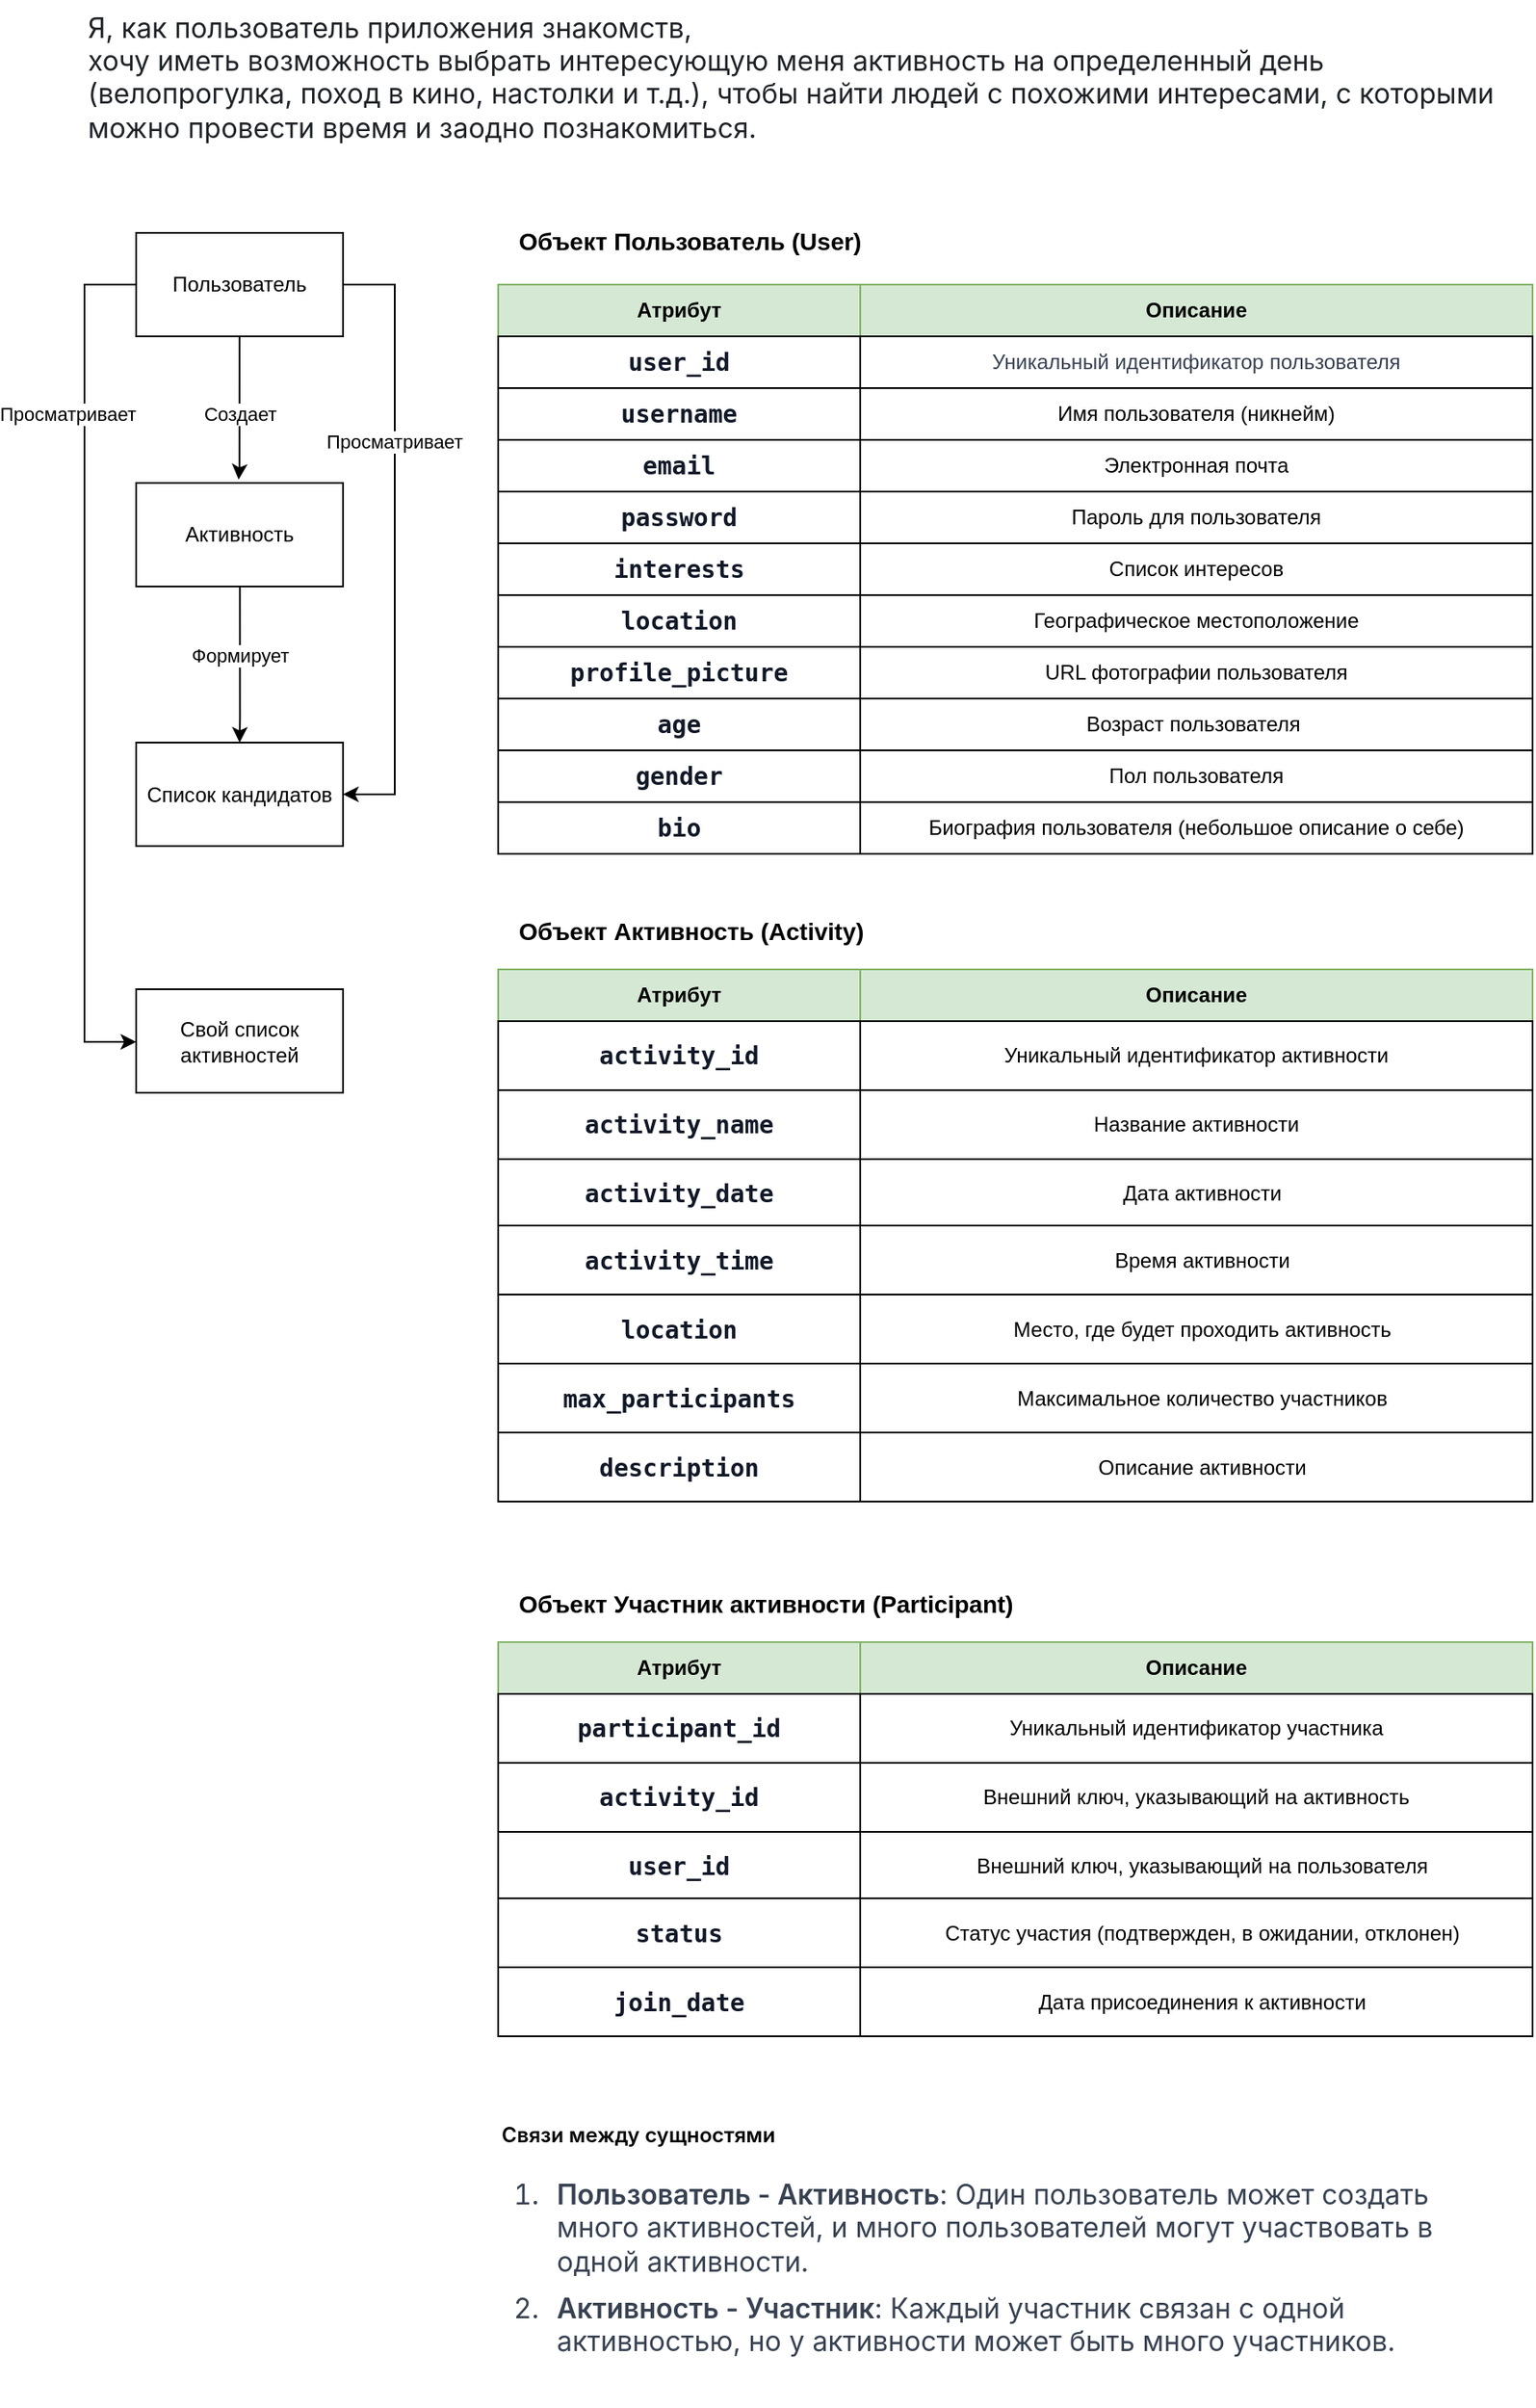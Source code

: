 <mxfile version="24.8.6">
  <diagram name="Страница — 1" id="hj7CFw5oaHOUqpzhWUgJ">
    <mxGraphModel grid="1" page="1" gridSize="10" guides="1" tooltips="1" connect="1" arrows="1" fold="1" pageScale="1" pageWidth="827" pageHeight="583" math="0" shadow="0">
      <root>
        <mxCell id="0" />
        <mxCell id="1" parent="0" />
        <mxCell id="FGlAUtilV3WjWaG7oi7A-32" style="edgeStyle=orthogonalEdgeStyle;rounded=0;orthogonalLoop=1;jettySize=auto;html=1;entryX=1;entryY=0.5;entryDx=0;entryDy=0;" edge="1" parent="1" source="tyJL5RVhGpzJcOc0of-g-1" target="tyJL5RVhGpzJcOc0of-g-17">
          <mxGeometry relative="1" as="geometry">
            <Array as="points">
              <mxPoint x="180" y="70" />
              <mxPoint x="180" y="365" />
            </Array>
          </mxGeometry>
        </mxCell>
        <mxCell id="28Fehn1Z3vGQUDsWFlqz-10" style="edgeStyle=orthogonalEdgeStyle;rounded=0;orthogonalLoop=1;jettySize=auto;html=1;entryX=0;entryY=0.5;entryDx=0;entryDy=0;" edge="1" parent="1" source="tyJL5RVhGpzJcOc0of-g-1" target="tyJL5RVhGpzJcOc0of-g-3">
          <mxGeometry relative="1" as="geometry">
            <Array as="points">
              <mxPoint y="70" />
              <mxPoint y="509" />
              <mxPoint x="30" y="509" />
            </Array>
          </mxGeometry>
        </mxCell>
        <mxCell id="tyJL5RVhGpzJcOc0of-g-1" value="Пользователь" style="rounded=0;whiteSpace=wrap;html=1;" vertex="1" parent="1">
          <mxGeometry x="30" y="40" width="120" height="60" as="geometry" />
        </mxCell>
        <mxCell id="tyJL5RVhGpzJcOc0of-g-3" value="Свой список&lt;div&gt;активностей&lt;/div&gt;" style="rounded=0;whiteSpace=wrap;html=1;" vertex="1" parent="1">
          <mxGeometry x="30" y="478.5" width="120" height="60" as="geometry" />
        </mxCell>
        <mxCell id="tyJL5RVhGpzJcOc0of-g-17" value="Список кандидатов" style="rounded=0;whiteSpace=wrap;html=1;" vertex="1" parent="1">
          <mxGeometry x="30" y="335.5" width="120" height="60" as="geometry" />
        </mxCell>
        <mxCell id="tyJL5RVhGpzJcOc0of-g-39" value="Атрибут" style="rounded=0;whiteSpace=wrap;html=1;fontStyle=1;fillColor=#d5e8d4;strokeColor=#82b366;" vertex="1" parent="1">
          <mxGeometry x="240" y="70" width="210" height="30" as="geometry" />
        </mxCell>
        <mxCell id="tyJL5RVhGpzJcOc0of-g-40" value="Описание" style="rounded=0;whiteSpace=wrap;html=1;fontStyle=1;fillColor=#d5e8d4;strokeColor=#82b366;" vertex="1" parent="1">
          <mxGeometry x="450" y="70" width="390" height="30" as="geometry" />
        </mxCell>
        <mxCell id="tyJL5RVhGpzJcOc0of-g-45" value="&lt;span style=&quot;color: rgb(17, 24, 39); font-family: Consolas, &amp;quot;Söhne Mono&amp;quot;, Monaco, &amp;quot;Andale Mono&amp;quot;, &amp;quot;Ubuntu Mono&amp;quot;, monospace; font-size: 14px; font-weight: 600; text-align: left; background-color: rgb(255, 255, 255);&quot;&gt;user_id&lt;/span&gt;" style="rounded=0;whiteSpace=wrap;html=1;" vertex="1" parent="1">
          <mxGeometry x="240" y="100" width="210" height="30" as="geometry" />
        </mxCell>
        <mxCell id="tyJL5RVhGpzJcOc0of-g-46" value="&lt;span style=&quot;color: rgb(55, 65, 81); text-align: left; background-color: rgb(255, 255, 255);&quot;&gt;&lt;font style=&quot;font-size: 12px;&quot; face=&quot;Helvetica&quot;&gt;Уникальный идентификатор пользователя&lt;/font&gt;&lt;/span&gt;" style="rounded=0;whiteSpace=wrap;html=1;" vertex="1" parent="1">
          <mxGeometry x="450" y="100" width="390" height="30" as="geometry" />
        </mxCell>
        <mxCell id="tyJL5RVhGpzJcOc0of-g-48" value="&lt;span style=&quot;color: rgb(17, 24, 39); font-family: Consolas, &amp;quot;Söhne Mono&amp;quot;, Monaco, &amp;quot;Andale Mono&amp;quot;, &amp;quot;Ubuntu Mono&amp;quot;, monospace; font-size: 14px; font-weight: 600; text-align: left; background-color: rgb(255, 255, 255);&quot;&gt;username&lt;/span&gt;" style="rounded=0;whiteSpace=wrap;html=1;" vertex="1" parent="1">
          <mxGeometry x="240" y="130" width="210" height="30" as="geometry" />
        </mxCell>
        <mxCell id="tyJL5RVhGpzJcOc0of-g-49" value="Имя пользователя (никнейм)" style="rounded=0;whiteSpace=wrap;html=1;" vertex="1" parent="1">
          <mxGeometry x="450" y="130" width="390" height="30" as="geometry" />
        </mxCell>
        <mxCell id="tyJL5RVhGpzJcOc0of-g-131" value="&lt;p style=&quot;box-sizing: border-box; margin-top: 0px; margin-bottom: var(--base-size-16); color: rgb(31, 35, 40); font-family: -apple-system, &amp;quot;system-ui&amp;quot;, &amp;quot;Segoe UI&amp;quot;, &amp;quot;Noto Sans&amp;quot;, Helvetica, Arial, sans-serif, &amp;quot;Apple Color Emoji&amp;quot;, &amp;quot;Segoe UI Emoji&amp;quot;; font-size: 16px; background-color: rgb(255, 255, 255);&quot; dir=&quot;auto&quot;&gt;Я, как пользователь приложения знакомств,&lt;/p&gt;&lt;p style=&quot;box-sizing: border-box; margin-top: 0px; color: rgb(31, 35, 40); font-family: -apple-system, &amp;quot;system-ui&amp;quot;, &amp;quot;Segoe UI&amp;quot;, &amp;quot;Noto Sans&amp;quot;, Helvetica, Arial, sans-serif, &amp;quot;Apple Color Emoji&amp;quot;, &amp;quot;Segoe UI Emoji&amp;quot;; font-size: 16px; background-color: rgb(255, 255, 255); margin-bottom: 0px !important;&quot; dir=&quot;auto&quot;&gt;хочу иметь возможность выбрать интересующую меня активность на определенный день (велопрогулка, поход в кино, настолки и т.д.), чтобы найти людей с похожими интересами, с которыми можно провести время и заодно познакомиться.&lt;/p&gt;" style="text;whiteSpace=wrap;html=1;" vertex="1" parent="1">
          <mxGeometry y="-95" width="840" height="95" as="geometry" />
        </mxCell>
        <mxCell id="tyJL5RVhGpzJcOc0of-g-133" value="&lt;b&gt;&lt;font style=&quot;font-size: 14px;&quot;&gt;Объект Пользователь (User)&lt;/font&gt;&lt;/b&gt;" style="text;html=1;align=left;verticalAlign=middle;whiteSpace=wrap;rounded=0;" vertex="1" parent="1">
          <mxGeometry x="250" y="30" width="230" height="30" as="geometry" />
        </mxCell>
        <mxCell id="tyJL5RVhGpzJcOc0of-g-134" value="&lt;b style=&quot;text-align: center;&quot;&gt;&lt;font style=&quot;font-size: 14px;&quot;&gt;Объект Активность (Activity)&lt;/font&gt;&lt;/b&gt;" style="text;whiteSpace=wrap;html=1;" vertex="1" parent="1">
          <mxGeometry x="250" y="430" width="270" height="30" as="geometry" />
        </mxCell>
        <mxCell id="tyJL5RVhGpzJcOc0of-g-135" value="Атрибут" style="rounded=0;whiteSpace=wrap;html=1;fontStyle=1;fillColor=#d5e8d4;strokeColor=#82b366;" vertex="1" parent="1">
          <mxGeometry x="240" y="467" width="210" height="30" as="geometry" />
        </mxCell>
        <mxCell id="tyJL5RVhGpzJcOc0of-g-136" value="Описание" style="rounded=0;whiteSpace=wrap;html=1;fontStyle=1;fillColor=#d5e8d4;strokeColor=#82b366;" vertex="1" parent="1">
          <mxGeometry x="450" y="467" width="390" height="30" as="geometry" />
        </mxCell>
        <mxCell id="tyJL5RVhGpzJcOc0of-g-171" value="&lt;span style=&quot;color: rgb(17, 24, 39); font-family: Consolas, &amp;quot;Söhne Mono&amp;quot;, Monaco, &amp;quot;Andale Mono&amp;quot;, &amp;quot;Ubuntu Mono&amp;quot;, monospace; font-size: 14px; font-weight: 600; text-align: left; background-color: rgb(255, 255, 255);&quot;&gt;activity_name&lt;/span&gt;" style="rounded=0;whiteSpace=wrap;html=1;" vertex="1" parent="1">
          <mxGeometry x="240" y="537" width="210" height="40" as="geometry" />
        </mxCell>
        <mxCell id="tyJL5RVhGpzJcOc0of-g-172" value="Название активности" style="rounded=0;whiteSpace=wrap;html=1;" vertex="1" parent="1">
          <mxGeometry x="450" y="537" width="390" height="40" as="geometry" />
        </mxCell>
        <mxCell id="tyJL5RVhGpzJcOc0of-g-173" value="&lt;div style=&quot;text-align: left;&quot;&gt;&lt;span style=&quot;color: rgb(17, 24, 39); font-family: Consolas, &amp;quot;Söhne Mono&amp;quot;, Monaco, &amp;quot;Andale Mono&amp;quot;, &amp;quot;Ubuntu Mono&amp;quot;, monospace; font-size: 14px; font-weight: 600; background-color: rgb(255, 255, 255);&quot;&gt;activity_date&lt;/span&gt;&lt;br&gt;&lt;/div&gt;" style="rounded=0;whiteSpace=wrap;html=1;" vertex="1" parent="1">
          <mxGeometry x="240" y="577" width="210" height="40" as="geometry" />
        </mxCell>
        <mxCell id="tyJL5RVhGpzJcOc0of-g-174" value="Дата активности" style="rounded=0;whiteSpace=wrap;html=1;align=center;spacingLeft=7;" vertex="1" parent="1">
          <mxGeometry x="450" y="577" width="390" height="40" as="geometry" />
        </mxCell>
        <mxCell id="FGlAUtilV3WjWaG7oi7A-2" value="Активность" style="rounded=0;whiteSpace=wrap;html=1;" vertex="1" parent="1">
          <mxGeometry x="30" y="185" width="120" height="60" as="geometry" />
        </mxCell>
        <mxCell id="FGlAUtilV3WjWaG7oi7A-12" value="Просматривает" style="edgeLabel;html=1;align=center;verticalAlign=middle;resizable=0;points=[];" vertex="1" connectable="0" parent="1">
          <mxGeometry x="-10" y="145.004" as="geometry" />
        </mxCell>
        <mxCell id="FGlAUtilV3WjWaG7oi7A-13" style="edgeStyle=orthogonalEdgeStyle;rounded=0;orthogonalLoop=1;jettySize=auto;html=1;exitX=0.5;exitY=1;exitDx=0;exitDy=0;" edge="1" parent="1">
          <mxGeometry relative="1" as="geometry">
            <mxPoint x="89.93" y="100" as="sourcePoint" />
            <mxPoint x="89.43" y="183" as="targetPoint" />
            <Array as="points">
              <mxPoint x="90.43" y="176" />
              <mxPoint x="89.43" y="176" />
            </Array>
          </mxGeometry>
        </mxCell>
        <mxCell id="FGlAUtilV3WjWaG7oi7A-15" value="Создает" style="edgeLabel;html=1;align=center;verticalAlign=middle;resizable=0;points=[];" vertex="1" connectable="0" parent="1">
          <mxGeometry x="90" y="145" as="geometry" />
        </mxCell>
        <mxCell id="FGlAUtilV3WjWaG7oi7A-16" style="edgeStyle=orthogonalEdgeStyle;rounded=0;orthogonalLoop=1;jettySize=auto;html=1;exitX=0.5;exitY=1;exitDx=0;exitDy=0;entryX=0.5;entryY=0;entryDx=0;entryDy=0;" edge="1" parent="1" target="tyJL5RVhGpzJcOc0of-g-17">
          <mxGeometry relative="1" as="geometry">
            <mxPoint x="90.16" y="245" as="sourcePoint" />
            <mxPoint x="89.66" y="328" as="targetPoint" />
            <Array as="points">
              <mxPoint x="90" y="321" />
            </Array>
          </mxGeometry>
        </mxCell>
        <mxCell id="FGlAUtilV3WjWaG7oi7A-26" value="&lt;div style=&quot;text-align: left;&quot;&gt;&lt;span style=&quot;color: rgb(17, 24, 39); font-family: Consolas, &amp;quot;Söhne Mono&amp;quot;, Monaco, &amp;quot;Andale Mono&amp;quot;, &amp;quot;Ubuntu Mono&amp;quot;, monospace; font-size: 14px; font-weight: 600; background-color: rgb(255, 255, 255);&quot;&gt;activity_time&lt;/span&gt;&lt;br&gt;&lt;/div&gt;" style="rounded=0;whiteSpace=wrap;html=1;" vertex="1" parent="1">
          <mxGeometry x="240" y="615.5" width="210" height="40" as="geometry" />
        </mxCell>
        <mxCell id="FGlAUtilV3WjWaG7oi7A-27" value="Время активности" style="rounded=0;whiteSpace=wrap;html=1;align=center;spacingLeft=7;" vertex="1" parent="1">
          <mxGeometry x="450" y="615.5" width="390" height="40" as="geometry" />
        </mxCell>
        <mxCell id="FGlAUtilV3WjWaG7oi7A-33" value="Формирует" style="edgeLabel;html=1;align=center;verticalAlign=middle;resizable=0;points=[];" vertex="1" connectable="0" parent="1">
          <mxGeometry x="90" y="285" as="geometry" />
        </mxCell>
        <mxCell id="28Fehn1Z3vGQUDsWFlqz-7" value="&lt;span style=&quot;color: rgb(17, 24, 39); font-family: Consolas, &amp;quot;Söhne Mono&amp;quot;, Monaco, &amp;quot;Andale Mono&amp;quot;, &amp;quot;Ubuntu Mono&amp;quot;, monospace; font-size: 14px; font-weight: 600; text-align: left; background-color: rgb(255, 255, 255);&quot;&gt;password&lt;/span&gt;" style="rounded=0;whiteSpace=wrap;html=1;" vertex="1" parent="1">
          <mxGeometry x="240" y="190" width="210" height="30" as="geometry" />
        </mxCell>
        <mxCell id="28Fehn1Z3vGQUDsWFlqz-8" value="Пароль для пользователя" style="rounded=0;whiteSpace=wrap;html=1;" vertex="1" parent="1">
          <mxGeometry x="450" y="190" width="390" height="30" as="geometry" />
        </mxCell>
        <mxCell id="28Fehn1Z3vGQUDsWFlqz-11" value="Просматривает&amp;nbsp;" style="edgeLabel;html=1;align=center;verticalAlign=middle;resizable=0;points=[];" vertex="1" connectable="0" parent="1">
          <mxGeometry x="180.5" y="160.5" as="geometry" />
        </mxCell>
        <mxCell id="28Fehn1Z3vGQUDsWFlqz-12" value="&lt;span style=&quot;color: rgb(17, 24, 39); font-family: Consolas, &amp;quot;Söhne Mono&amp;quot;, Monaco, &amp;quot;Andale Mono&amp;quot;, &amp;quot;Ubuntu Mono&amp;quot;, monospace; font-size: 14px; font-weight: 600; text-align: left; background-color: rgb(255, 255, 255);&quot;&gt;location&lt;/span&gt;" style="rounded=0;whiteSpace=wrap;html=1;" vertex="1" parent="1">
          <mxGeometry x="240" y="250" width="210" height="30" as="geometry" />
        </mxCell>
        <mxCell id="28Fehn1Z3vGQUDsWFlqz-13" value="Географическое местоположение" style="rounded=0;whiteSpace=wrap;html=1;" vertex="1" parent="1">
          <mxGeometry x="450" y="250" width="390" height="30" as="geometry" />
        </mxCell>
        <mxCell id="28Fehn1Z3vGQUDsWFlqz-14" value="&lt;span style=&quot;color: rgb(17, 24, 39); font-family: Consolas, &amp;quot;Söhne Mono&amp;quot;, Monaco, &amp;quot;Andale Mono&amp;quot;, &amp;quot;Ubuntu Mono&amp;quot;, monospace; font-size: 14px; font-weight: 600; text-align: left; background-color: rgb(255, 255, 255);&quot;&gt;profile_picture&lt;/span&gt;" style="rounded=0;whiteSpace=wrap;html=1;" vertex="1" parent="1">
          <mxGeometry x="240" y="280" width="210" height="30" as="geometry" />
        </mxCell>
        <mxCell id="28Fehn1Z3vGQUDsWFlqz-15" value="URL фотографии пользователя" style="rounded=0;whiteSpace=wrap;html=1;" vertex="1" parent="1">
          <mxGeometry x="450" y="280" width="390" height="30" as="geometry" />
        </mxCell>
        <mxCell id="28Fehn1Z3vGQUDsWFlqz-16" value="&lt;span style=&quot;color: rgb(17, 24, 39); font-family: Consolas, &amp;quot;Söhne Mono&amp;quot;, Monaco, &amp;quot;Andale Mono&amp;quot;, &amp;quot;Ubuntu Mono&amp;quot;, monospace; font-size: 14px; font-weight: 600; text-align: left; background-color: rgb(255, 255, 255);&quot;&gt;interests&lt;/span&gt;" style="rounded=0;whiteSpace=wrap;html=1;" vertex="1" parent="1">
          <mxGeometry x="240" y="220" width="210" height="30" as="geometry" />
        </mxCell>
        <mxCell id="28Fehn1Z3vGQUDsWFlqz-17" value="Список интересов" style="rounded=0;whiteSpace=wrap;html=1;" vertex="1" parent="1">
          <mxGeometry x="450" y="220" width="390" height="30" as="geometry" />
        </mxCell>
        <mxCell id="28Fehn1Z3vGQUDsWFlqz-18" value="&lt;span style=&quot;color: rgb(17, 24, 39); font-family: Consolas, &amp;quot;Söhne Mono&amp;quot;, Monaco, &amp;quot;Andale Mono&amp;quot;, &amp;quot;Ubuntu Mono&amp;quot;, monospace; font-size: 14px; font-weight: 600; text-align: left; background-color: rgb(255, 255, 255);&quot;&gt;age&lt;/span&gt;" style="rounded=0;whiteSpace=wrap;html=1;" vertex="1" parent="1">
          <mxGeometry x="240" y="310" width="210" height="30" as="geometry" />
        </mxCell>
        <mxCell id="28Fehn1Z3vGQUDsWFlqz-19" value="Возраст пользователя&amp;nbsp;" style="rounded=0;whiteSpace=wrap;html=1;" vertex="1" parent="1">
          <mxGeometry x="450" y="310" width="390" height="30" as="geometry" />
        </mxCell>
        <mxCell id="28Fehn1Z3vGQUDsWFlqz-20" value="&lt;span style=&quot;color: rgb(17, 24, 39); font-family: Consolas, &amp;quot;Söhne Mono&amp;quot;, Monaco, &amp;quot;Andale Mono&amp;quot;, &amp;quot;Ubuntu Mono&amp;quot;, monospace; font-size: 14px; font-weight: 600; text-align: left; background-color: rgb(255, 255, 255);&quot;&gt;email&lt;/span&gt;" style="rounded=0;whiteSpace=wrap;html=1;" vertex="1" parent="1">
          <mxGeometry x="240" y="160" width="210" height="30" as="geometry" />
        </mxCell>
        <mxCell id="28Fehn1Z3vGQUDsWFlqz-21" value="Электронная почта" style="rounded=0;whiteSpace=wrap;html=1;" vertex="1" parent="1">
          <mxGeometry x="450" y="160" width="390" height="30" as="geometry" />
        </mxCell>
        <mxCell id="gkiofjvmNO9f82aGsadU-1" value="&lt;div style=&quot;text-align: left;&quot;&gt;&lt;span style=&quot;color: rgb(17, 24, 39); font-family: Consolas, &amp;quot;Söhne Mono&amp;quot;, Monaco, &amp;quot;Andale Mono&amp;quot;, &amp;quot;Ubuntu Mono&amp;quot;, monospace; font-size: 14px; font-weight: 600; background-color: rgb(255, 255, 255);&quot;&gt;activity_id&lt;/span&gt;&lt;br&gt;&lt;/div&gt;" style="rounded=0;whiteSpace=wrap;html=1;" vertex="1" parent="1">
          <mxGeometry x="240" y="497" width="210" height="40" as="geometry" />
        </mxCell>
        <mxCell id="gkiofjvmNO9f82aGsadU-2" value="Уникальный идентификатор активности" style="rounded=0;whiteSpace=wrap;html=1;" vertex="1" parent="1">
          <mxGeometry x="450" y="497" width="390" height="40" as="geometry" />
        </mxCell>
        <mxCell id="gkiofjvmNO9f82aGsadU-4" value="&lt;span style=&quot;color: rgb(17, 24, 39); font-family: Consolas, &amp;quot;Söhne Mono&amp;quot;, Monaco, &amp;quot;Andale Mono&amp;quot;, &amp;quot;Ubuntu Mono&amp;quot;, monospace; font-size: 14px; font-weight: 600; text-align: left; background-color: rgb(255, 255, 255);&quot;&gt;bio&lt;/span&gt;" style="rounded=0;whiteSpace=wrap;html=1;" vertex="1" parent="1">
          <mxGeometry x="240" y="370" width="210" height="30" as="geometry" />
        </mxCell>
        <mxCell id="gkiofjvmNO9f82aGsadU-5" value="Биография пользователя (небольшое описание о себе)" style="rounded=0;whiteSpace=wrap;html=1;" vertex="1" parent="1">
          <mxGeometry x="450" y="370" width="390" height="30" as="geometry" />
        </mxCell>
        <mxCell id="gkiofjvmNO9f82aGsadU-6" value="&lt;span style=&quot;color: rgb(17, 24, 39); font-family: Consolas, &amp;quot;Söhne Mono&amp;quot;, Monaco, &amp;quot;Andale Mono&amp;quot;, &amp;quot;Ubuntu Mono&amp;quot;, monospace; font-size: 14px; font-weight: 600; text-align: left; background-color: rgb(255, 255, 255);&quot;&gt;gender&lt;/span&gt;" style="rounded=0;whiteSpace=wrap;html=1;" vertex="1" parent="1">
          <mxGeometry x="240" y="340" width="210" height="30" as="geometry" />
        </mxCell>
        <mxCell id="gkiofjvmNO9f82aGsadU-7" value="Пол пользователя" style="rounded=0;whiteSpace=wrap;html=1;" vertex="1" parent="1">
          <mxGeometry x="450" y="340" width="390" height="30" as="geometry" />
        </mxCell>
        <mxCell id="gkiofjvmNO9f82aGsadU-8" value="&lt;div style=&quot;text-align: left;&quot;&gt;&lt;span style=&quot;color: rgb(17, 24, 39); font-family: Consolas, &amp;quot;Söhne Mono&amp;quot;, Monaco, &amp;quot;Andale Mono&amp;quot;, &amp;quot;Ubuntu Mono&amp;quot;, monospace; font-size: 14px; font-weight: 600; background-color: rgb(255, 255, 255);&quot;&gt;location&lt;/span&gt;&lt;br&gt;&lt;/div&gt;" style="rounded=0;whiteSpace=wrap;html=1;" vertex="1" parent="1">
          <mxGeometry x="240" y="655.5" width="210" height="40" as="geometry" />
        </mxCell>
        <mxCell id="gkiofjvmNO9f82aGsadU-9" value="Место, где будет проходить активность" style="rounded=0;whiteSpace=wrap;html=1;align=center;spacingLeft=7;" vertex="1" parent="1">
          <mxGeometry x="450" y="655.5" width="390" height="40" as="geometry" />
        </mxCell>
        <mxCell id="gkiofjvmNO9f82aGsadU-10" value="&lt;div style=&quot;text-align: left;&quot;&gt;&lt;span style=&quot;color: rgb(17, 24, 39); font-family: Consolas, &amp;quot;Söhne Mono&amp;quot;, Monaco, &amp;quot;Andale Mono&amp;quot;, &amp;quot;Ubuntu Mono&amp;quot;, monospace; font-size: 14px; font-weight: 600; background-color: rgb(255, 255, 255);&quot;&gt;max_participants&lt;/span&gt;&lt;br&gt;&lt;/div&gt;" style="rounded=0;whiteSpace=wrap;html=1;" vertex="1" parent="1">
          <mxGeometry x="240" y="695.5" width="210" height="40" as="geometry" />
        </mxCell>
        <mxCell id="gkiofjvmNO9f82aGsadU-11" value="Максимальное количество участников" style="rounded=0;whiteSpace=wrap;html=1;align=center;spacingLeft=7;" vertex="1" parent="1">
          <mxGeometry x="450" y="695.5" width="390" height="40" as="geometry" />
        </mxCell>
        <mxCell id="gkiofjvmNO9f82aGsadU-12" value="&lt;div style=&quot;text-align: left;&quot;&gt;&lt;span style=&quot;color: rgb(17, 24, 39); font-family: Consolas, &amp;quot;Söhne Mono&amp;quot;, Monaco, &amp;quot;Andale Mono&amp;quot;, &amp;quot;Ubuntu Mono&amp;quot;, monospace; font-size: 14px; font-weight: 600; background-color: rgb(255, 255, 255);&quot;&gt;description&lt;/span&gt;&lt;br&gt;&lt;/div&gt;" style="rounded=0;whiteSpace=wrap;html=1;" vertex="1" parent="1">
          <mxGeometry x="240" y="735.5" width="210" height="40" as="geometry" />
        </mxCell>
        <mxCell id="gkiofjvmNO9f82aGsadU-13" value="Описание активности" style="rounded=0;whiteSpace=wrap;html=1;align=center;spacingLeft=7;" vertex="1" parent="1">
          <mxGeometry x="450" y="735.5" width="390" height="40" as="geometry" />
        </mxCell>
        <mxCell id="gkiofjvmNO9f82aGsadU-14" value="&lt;b style=&quot;text-align: center;&quot;&gt;&lt;font style=&quot;font-size: 14px;&quot;&gt;Объект Участник активности (Participant)&lt;/font&gt;&lt;/b&gt;" style="text;whiteSpace=wrap;html=1;" vertex="1" parent="1">
          <mxGeometry x="250" y="820" width="340" height="30" as="geometry" />
        </mxCell>
        <mxCell id="gkiofjvmNO9f82aGsadU-15" value="Атрибут" style="rounded=0;whiteSpace=wrap;html=1;fontStyle=1;fillColor=#d5e8d4;strokeColor=#82b366;" vertex="1" parent="1">
          <mxGeometry x="240" y="857" width="210" height="30" as="geometry" />
        </mxCell>
        <mxCell id="gkiofjvmNO9f82aGsadU-16" value="Описание" style="rounded=0;whiteSpace=wrap;html=1;fontStyle=1;fillColor=#d5e8d4;strokeColor=#82b366;" vertex="1" parent="1">
          <mxGeometry x="450" y="857" width="390" height="30" as="geometry" />
        </mxCell>
        <mxCell id="gkiofjvmNO9f82aGsadU-17" value="&lt;span style=&quot;color: rgb(17, 24, 39); font-family: Consolas, &amp;quot;Söhne Mono&amp;quot;, Monaco, &amp;quot;Andale Mono&amp;quot;, &amp;quot;Ubuntu Mono&amp;quot;, monospace; font-size: 14px; font-weight: 600; text-align: left; background-color: rgb(255, 255, 255);&quot;&gt;activity_id&lt;/span&gt;" style="rounded=0;whiteSpace=wrap;html=1;" vertex="1" parent="1">
          <mxGeometry x="240" y="927" width="210" height="40" as="geometry" />
        </mxCell>
        <mxCell id="gkiofjvmNO9f82aGsadU-18" value="Внешний ключ, указывающий на активность" style="rounded=0;whiteSpace=wrap;html=1;" vertex="1" parent="1">
          <mxGeometry x="450" y="927" width="390" height="40" as="geometry" />
        </mxCell>
        <mxCell id="gkiofjvmNO9f82aGsadU-19" value="&lt;div style=&quot;text-align: left;&quot;&gt;&lt;span style=&quot;color: rgb(17, 24, 39); font-family: Consolas, &amp;quot;Söhne Mono&amp;quot;, Monaco, &amp;quot;Andale Mono&amp;quot;, &amp;quot;Ubuntu Mono&amp;quot;, monospace; font-size: 14px; font-weight: 600; background-color: rgb(255, 255, 255);&quot;&gt;user_id&lt;/span&gt;&lt;br&gt;&lt;/div&gt;" style="rounded=0;whiteSpace=wrap;html=1;" vertex="1" parent="1">
          <mxGeometry x="240" y="967" width="210" height="40" as="geometry" />
        </mxCell>
        <mxCell id="gkiofjvmNO9f82aGsadU-20" value="Внешний ключ, указывающий на пользователя" style="rounded=0;whiteSpace=wrap;html=1;align=center;spacingLeft=7;" vertex="1" parent="1">
          <mxGeometry x="450" y="967" width="390" height="40" as="geometry" />
        </mxCell>
        <mxCell id="gkiofjvmNO9f82aGsadU-21" value="&lt;div style=&quot;text-align: left;&quot;&gt;&lt;span style=&quot;color: rgb(17, 24, 39); font-family: Consolas, &amp;quot;Söhne Mono&amp;quot;, Monaco, &amp;quot;Andale Mono&amp;quot;, &amp;quot;Ubuntu Mono&amp;quot;, monospace; font-size: 14px; font-weight: 600; background-color: rgb(255, 255, 255);&quot;&gt;status&lt;/span&gt;&lt;br&gt;&lt;/div&gt;" style="rounded=0;whiteSpace=wrap;html=1;" vertex="1" parent="1">
          <mxGeometry x="240" y="1005.5" width="210" height="40" as="geometry" />
        </mxCell>
        <mxCell id="gkiofjvmNO9f82aGsadU-22" value="Статус участия (подтвержден, в ожидании, отклонен)" style="rounded=0;whiteSpace=wrap;html=1;align=center;spacingLeft=7;" vertex="1" parent="1">
          <mxGeometry x="450" y="1005.5" width="390" height="40" as="geometry" />
        </mxCell>
        <mxCell id="gkiofjvmNO9f82aGsadU-23" value="&lt;div style=&quot;text-align: left;&quot;&gt;&lt;span style=&quot;color: rgb(17, 24, 39); font-family: Consolas, &amp;quot;Söhne Mono&amp;quot;, Monaco, &amp;quot;Andale Mono&amp;quot;, &amp;quot;Ubuntu Mono&amp;quot;, monospace; font-size: 14px; font-weight: 600; background-color: rgb(255, 255, 255);&quot;&gt;participant_id&lt;/span&gt;&lt;br&gt;&lt;/div&gt;" style="rounded=0;whiteSpace=wrap;html=1;" vertex="1" parent="1">
          <mxGeometry x="240" y="887" width="210" height="40" as="geometry" />
        </mxCell>
        <mxCell id="gkiofjvmNO9f82aGsadU-24" value="Уникальный идентификатор участника" style="rounded=0;whiteSpace=wrap;html=1;" vertex="1" parent="1">
          <mxGeometry x="450" y="887" width="390" height="40" as="geometry" />
        </mxCell>
        <mxCell id="gkiofjvmNO9f82aGsadU-25" value="&lt;div style=&quot;text-align: left;&quot;&gt;&lt;span style=&quot;color: rgb(17, 24, 39); font-family: Consolas, &amp;quot;Söhne Mono&amp;quot;, Monaco, &amp;quot;Andale Mono&amp;quot;, &amp;quot;Ubuntu Mono&amp;quot;, monospace; font-size: 14px; font-weight: 600; background-color: rgb(255, 255, 255);&quot;&gt;join_date&lt;/span&gt;&lt;br&gt;&lt;/div&gt;" style="rounded=0;whiteSpace=wrap;html=1;" vertex="1" parent="1">
          <mxGeometry x="240" y="1045.5" width="210" height="40" as="geometry" />
        </mxCell>
        <mxCell id="gkiofjvmNO9f82aGsadU-26" value="Дата присоединения к активности" style="rounded=0;whiteSpace=wrap;html=1;align=center;spacingLeft=7;" vertex="1" parent="1">
          <mxGeometry x="450" y="1045.5" width="390" height="40" as="geometry" />
        </mxCell>
        <mxCell id="gkiofjvmNO9f82aGsadU-31" value="&lt;h3 style=&quot;box-sizing: border-box; border-width: 0px; border-style: solid; border-color: rgb(227, 227, 227); --tw-border-spacing-x: 0; --tw-border-spacing-y: 0; --tw-translate-x: 0; --tw-translate-y: 0; --tw-rotate: 0; --tw-skew-x: 0; --tw-skew-y: 0; --tw-scale-x: 1; --tw-scale-y: 1; --tw-pan-x: ; --tw-pan-y: ; --tw-pinch-zoom: ; --tw-scroll-snap-strictness: proximity; --tw-gradient-from-position: ; --tw-gradient-via-position: ; --tw-gradient-to-position: ; --tw-ordinal: ; --tw-slashed-zero: ; --tw-numeric-figure: ; --tw-numeric-spacing: ; --tw-numeric-fraction: ; --tw-ring-inset: ; --tw-ring-offset-width: 0px; --tw-ring-offset-color: #fff; --tw-ring-color: rgba(59, 130, 246, .5); --tw-ring-offset-shadow: 0 0 rgba(0,0,0,0); --tw-ring-shadow: 0 0 rgba(0,0,0,0); --tw-shadow: 0 0 rgba(0,0,0,0); --tw-shadow-colored: 0 0 rgba(0,0,0,0); --tw-blur: ; --tw-brightness: ; --tw-contrast: ; --tw-grayscale: ; --tw-hue-rotate: ; --tw-invert: ; --tw-saturate: ; --tw-sepia: ; --tw-drop-shadow: ; --tw-backdrop-blur: ; --tw-backdrop-brightness: ; --tw-backdrop-contrast: ; --tw-backdrop-grayscale: ; --tw-backdrop-hue-rotate: ; --tw-backdrop-invert: ; --tw-backdrop-opacity: ; --tw-backdrop-saturate: ; --tw-backdrop-sepia: ; font-size: calc(var(--markdown-font-size) * 1.25); font-weight: 600; margin: 1rem 0px 0.5rem; color: var(--tw-prose-headings); line-height: 1.6; font-family: Inter, sans-serif; font-style: normal; font-variant-ligatures: normal; font-variant-caps: normal; letter-spacing: normal; orphans: 2; text-align: start; text-indent: 0px; text-transform: none; widows: 2; word-spacing: 0px; -webkit-text-stroke-width: 0px; white-space: normal; background-color: rgb(255, 255, 255); text-decoration-thickness: initial; text-decoration-style: initial; text-decoration-color: initial;&quot;&gt;Связи между сущностями&lt;/h3&gt;&lt;ol style=&quot;box-sizing: border-box; border-width: 0px; border-style: solid; border-color: rgb(227, 227, 227); --tw-border-spacing-x: 0; --tw-border-spacing-y: 0; --tw-translate-x: 0; --tw-translate-y: 0; --tw-rotate: 0; --tw-skew-x: 0; --tw-skew-y: 0; --tw-scale-x: 1; --tw-scale-y: 1; --tw-pan-x: ; --tw-pan-y: ; --tw-pinch-zoom: ; --tw-scroll-snap-strictness: proximity; --tw-gradient-from-position: ; --tw-gradient-via-position: ; --tw-gradient-to-position: ; --tw-ordinal: ; --tw-slashed-zero: ; --tw-numeric-figure: ; --tw-numeric-spacing: ; --tw-numeric-fraction: ; --tw-ring-inset: ; --tw-ring-offset-width: 0px; --tw-ring-offset-color: #fff; --tw-ring-color: rgba(59, 130, 246, .5); --tw-ring-offset-shadow: 0 0 rgba(0,0,0,0); --tw-ring-shadow: 0 0 rgba(0,0,0,0); --tw-shadow: 0 0 rgba(0,0,0,0); --tw-shadow-colored: 0 0 rgba(0,0,0,0); --tw-blur: ; --tw-brightness: ; --tw-contrast: ; --tw-grayscale: ; --tw-hue-rotate: ; --tw-invert: ; --tw-saturate: ; --tw-sepia: ; --tw-drop-shadow: ; --tw-backdrop-blur: ; --tw-backdrop-brightness: ; --tw-backdrop-contrast: ; --tw-backdrop-grayscale: ; --tw-backdrop-hue-rotate: ; --tw-backdrop-invert: ; --tw-backdrop-opacity: ; --tw-backdrop-saturate: ; --tw-backdrop-sepia: ; list-style: outside decimal; margin: 1em 0px; padding: 0px 0px 0px 1.625em; counter-reset: list-counter 0; color: rgb(55, 65, 81); font-family: Inter, sans-serif; font-size: 16px; font-style: normal; font-variant-ligatures: normal; font-variant-caps: normal; font-weight: 400; letter-spacing: normal; orphans: 2; text-align: start; text-indent: 0px; text-transform: none; widows: 2; word-spacing: 0px; -webkit-text-stroke-width: 0px; white-space: normal; background-color: rgb(255, 255, 255); text-decoration-thickness: initial; text-decoration-style: initial; text-decoration-color: initial;&quot;&gt;&lt;li style=&quot;box-sizing: border-box; border-width: 0px; border-style: solid; border-color: rgb(227, 227, 227); --tw-border-spacing-x: 0; --tw-border-spacing-y: 0; --tw-translate-x: 0; --tw-translate-y: 0; --tw-rotate: 0; --tw-skew-x: 0; --tw-skew-y: 0; --tw-scale-x: 1; --tw-scale-y: 1; --tw-pan-x: ; --tw-pan-y: ; --tw-pinch-zoom: ; --tw-scroll-snap-strictness: proximity; --tw-gradient-from-position: ; --tw-gradient-via-position: ; --tw-gradient-to-position: ; --tw-ordinal: ; --tw-slashed-zero: ; --tw-numeric-figure: ; --tw-numeric-spacing: ; --tw-numeric-fraction: ; --tw-ring-inset: ; --tw-ring-offset-width: 0px; --tw-ring-offset-color: #fff; --tw-ring-color: rgba(59, 130, 246, .5); --tw-ring-offset-shadow: 0 0 rgba(0,0,0,0); --tw-ring-shadow: 0 0 rgba(0,0,0,0); --tw-shadow: 0 0 rgba(0,0,0,0); --tw-shadow-colored: 0 0 rgba(0,0,0,0); --tw-blur: ; --tw-brightness: ; --tw-contrast: ; --tw-grayscale: ; --tw-hue-rotate: ; --tw-invert: ; --tw-saturate: ; --tw-sepia: ; --tw-drop-shadow: ; --tw-backdrop-blur: ; --tw-backdrop-brightness: ; --tw-backdrop-contrast: ; --tw-backdrop-grayscale: ; --tw-backdrop-hue-rotate: ; --tw-backdrop-invert: ; --tw-backdrop-opacity: ; --tw-backdrop-saturate: ; --tw-backdrop-sepia: ; margin-bottom: 0.5em; margin-top: 0.5em; position: relative; padding-left: 0.375em; counter-increment: list-counter 1;&quot;&gt;&lt;strong style=&quot;box-sizing: border-box; border-width: 0px; border-style: solid; border-color: rgb(227, 227, 227); --tw-border-spacing-x: 0; --tw-border-spacing-y: 0; --tw-translate-x: 0; --tw-translate-y: 0; --tw-rotate: 0; --tw-skew-x: 0; --tw-skew-y: 0; --tw-scale-x: 1; --tw-scale-y: 1; --tw-pan-x: ; --tw-pan-y: ; --tw-pinch-zoom: ; --tw-scroll-snap-strictness: proximity; --tw-gradient-from-position: ; --tw-gradient-via-position: ; --tw-gradient-to-position: ; --tw-ordinal: ; --tw-slashed-zero: ; --tw-numeric-figure: ; --tw-numeric-spacing: ; --tw-numeric-fraction: ; --tw-ring-inset: ; --tw-ring-offset-width: 0px; --tw-ring-offset-color: #fff; --tw-ring-color: rgba(59, 130, 246, .5); --tw-ring-offset-shadow: 0 0 rgba(0,0,0,0); --tw-ring-shadow: 0 0 rgba(0,0,0,0); --tw-shadow: 0 0 rgba(0,0,0,0); --tw-shadow-colored: 0 0 rgba(0,0,0,0); --tw-blur: ; --tw-brightness: ; --tw-contrast: ; --tw-grayscale: ; --tw-hue-rotate: ; --tw-invert: ; --tw-saturate: ; --tw-sepia: ; --tw-drop-shadow: ; --tw-backdrop-blur: ; --tw-backdrop-brightness: ; --tw-backdrop-contrast: ; --tw-backdrop-grayscale: ; --tw-backdrop-hue-rotate: ; --tw-backdrop-invert: ; --tw-backdrop-opacity: ; --tw-backdrop-saturate: ; --tw-backdrop-sepia: ; font-weight: 600; color: var(--tw-prose-bold); margin-top: 1.25em; margin-bottom: 1.25em;&quot;&gt;Пользователь - Активность&lt;/strong&gt;: Один пользователь может создать много активностей, и много пользователей могут участвовать в одной активности.&lt;/li&gt;&lt;li style=&quot;box-sizing: border-box; border-width: 0px; border-style: solid; border-color: rgb(227, 227, 227); --tw-border-spacing-x: 0; --tw-border-spacing-y: 0; --tw-translate-x: 0; --tw-translate-y: 0; --tw-rotate: 0; --tw-skew-x: 0; --tw-skew-y: 0; --tw-scale-x: 1; --tw-scale-y: 1; --tw-pan-x: ; --tw-pan-y: ; --tw-pinch-zoom: ; --tw-scroll-snap-strictness: proximity; --tw-gradient-from-position: ; --tw-gradient-via-position: ; --tw-gradient-to-position: ; --tw-ordinal: ; --tw-slashed-zero: ; --tw-numeric-figure: ; --tw-numeric-spacing: ; --tw-numeric-fraction: ; --tw-ring-inset: ; --tw-ring-offset-width: 0px; --tw-ring-offset-color: #fff; --tw-ring-color: rgba(59, 130, 246, .5); --tw-ring-offset-shadow: 0 0 rgba(0,0,0,0); --tw-ring-shadow: 0 0 rgba(0,0,0,0); --tw-shadow: 0 0 rgba(0,0,0,0); --tw-shadow-colored: 0 0 rgba(0,0,0,0); --tw-blur: ; --tw-brightness: ; --tw-contrast: ; --tw-grayscale: ; --tw-hue-rotate: ; --tw-invert: ; --tw-saturate: ; --tw-sepia: ; --tw-drop-shadow: ; --tw-backdrop-blur: ; --tw-backdrop-brightness: ; --tw-backdrop-contrast: ; --tw-backdrop-grayscale: ; --tw-backdrop-hue-rotate: ; --tw-backdrop-invert: ; --tw-backdrop-opacity: ; --tw-backdrop-saturate: ; --tw-backdrop-sepia: ; margin-bottom: 0.5em; margin-top: 0.5em; position: relative; padding-left: 0.375em; counter-increment: list-counter 1;&quot;&gt;&lt;strong style=&quot;box-sizing: border-box; border-width: 0px; border-style: solid; border-color: rgb(227, 227, 227); --tw-border-spacing-x: 0; --tw-border-spacing-y: 0; --tw-translate-x: 0; --tw-translate-y: 0; --tw-rotate: 0; --tw-skew-x: 0; --tw-skew-y: 0; --tw-scale-x: 1; --tw-scale-y: 1; --tw-pan-x: ; --tw-pan-y: ; --tw-pinch-zoom: ; --tw-scroll-snap-strictness: proximity; --tw-gradient-from-position: ; --tw-gradient-via-position: ; --tw-gradient-to-position: ; --tw-ordinal: ; --tw-slashed-zero: ; --tw-numeric-figure: ; --tw-numeric-spacing: ; --tw-numeric-fraction: ; --tw-ring-inset: ; --tw-ring-offset-width: 0px; --tw-ring-offset-color: #fff; --tw-ring-color: rgba(59, 130, 246, .5); --tw-ring-offset-shadow: 0 0 rgba(0,0,0,0); --tw-ring-shadow: 0 0 rgba(0,0,0,0); --tw-shadow: 0 0 rgba(0,0,0,0); --tw-shadow-colored: 0 0 rgba(0,0,0,0); --tw-blur: ; --tw-brightness: ; --tw-contrast: ; --tw-grayscale: ; --tw-hue-rotate: ; --tw-invert: ; --tw-saturate: ; --tw-sepia: ; --tw-drop-shadow: ; --tw-backdrop-blur: ; --tw-backdrop-brightness: ; --tw-backdrop-contrast: ; --tw-backdrop-grayscale: ; --tw-backdrop-hue-rotate: ; --tw-backdrop-invert: ; --tw-backdrop-opacity: ; --tw-backdrop-saturate: ; --tw-backdrop-sepia: ; font-weight: 600; color: var(--tw-prose-bold); margin-top: 1.25em; margin-bottom: 1.25em;&quot;&gt;Активность - Участник&lt;/strong&gt;: Каждый участник связан с одной активностью, но у активности может быть много участников.&lt;/li&gt;&lt;/ol&gt;" style="text;whiteSpace=wrap;html=1;" vertex="1" parent="1">
          <mxGeometry x="240" y="1110" width="560" height="190" as="geometry" />
        </mxCell>
      </root>
    </mxGraphModel>
  </diagram>
</mxfile>
